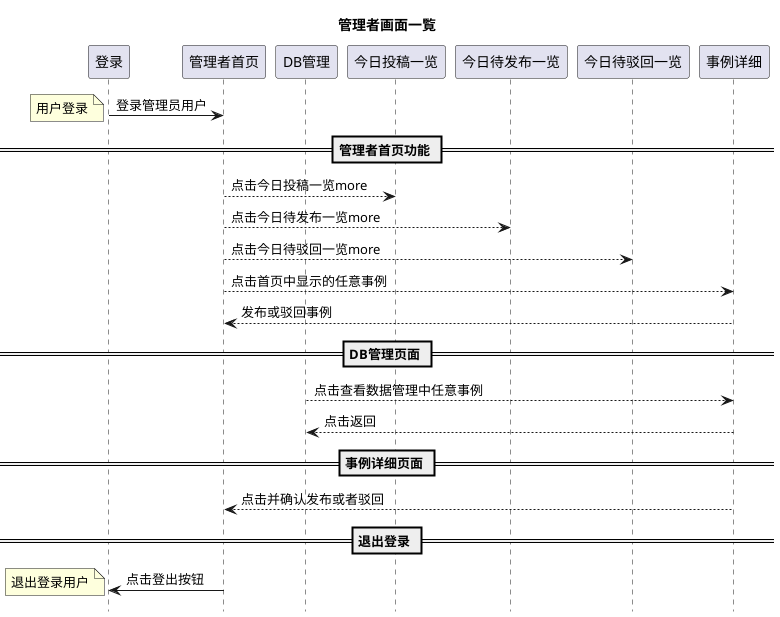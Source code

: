 @startuml

title 管理者画面一覧
hide footbox

participant 登录 as login
participant 管理者首页 as mng_home
participant DB管理 as DB_administration

participant 今日投稿一览 as repaircase_post_today
participant 今日待发布一览 as repaircase_publish_today
participant 今日待驳回一览 as repaircase_return_today

participant 事例详细 as repaircase_detail

login -> mng_home: 登录管理员用户
note left: 用户登录

== 管理者首页功能 ==

mng_home --> repaircase_post_today: 点击今日投稿一览more
mng_home --> repaircase_publish_today: 点击今日待发布一览more
mng_home --> repaircase_return_today: 点击今日待驳回一览more
mng_home --> repaircase_detail: 点击首页中显示的任意事例
repaircase_detail --> mng_home: 发布或驳回事例

== DB管理页面 ==

DB_administration --> repaircase_detail: 点击查看数据管理中任意事例
repaircase_detail -->DB_administration : 点击返回

== 事例详细页面 ==

repaircase_detail --> mng_home: 点击并确认发布或者驳回


== 退出登录 ==

mng_home -> login: 点击登出按钮
note left: 退出登录用户

@enduml